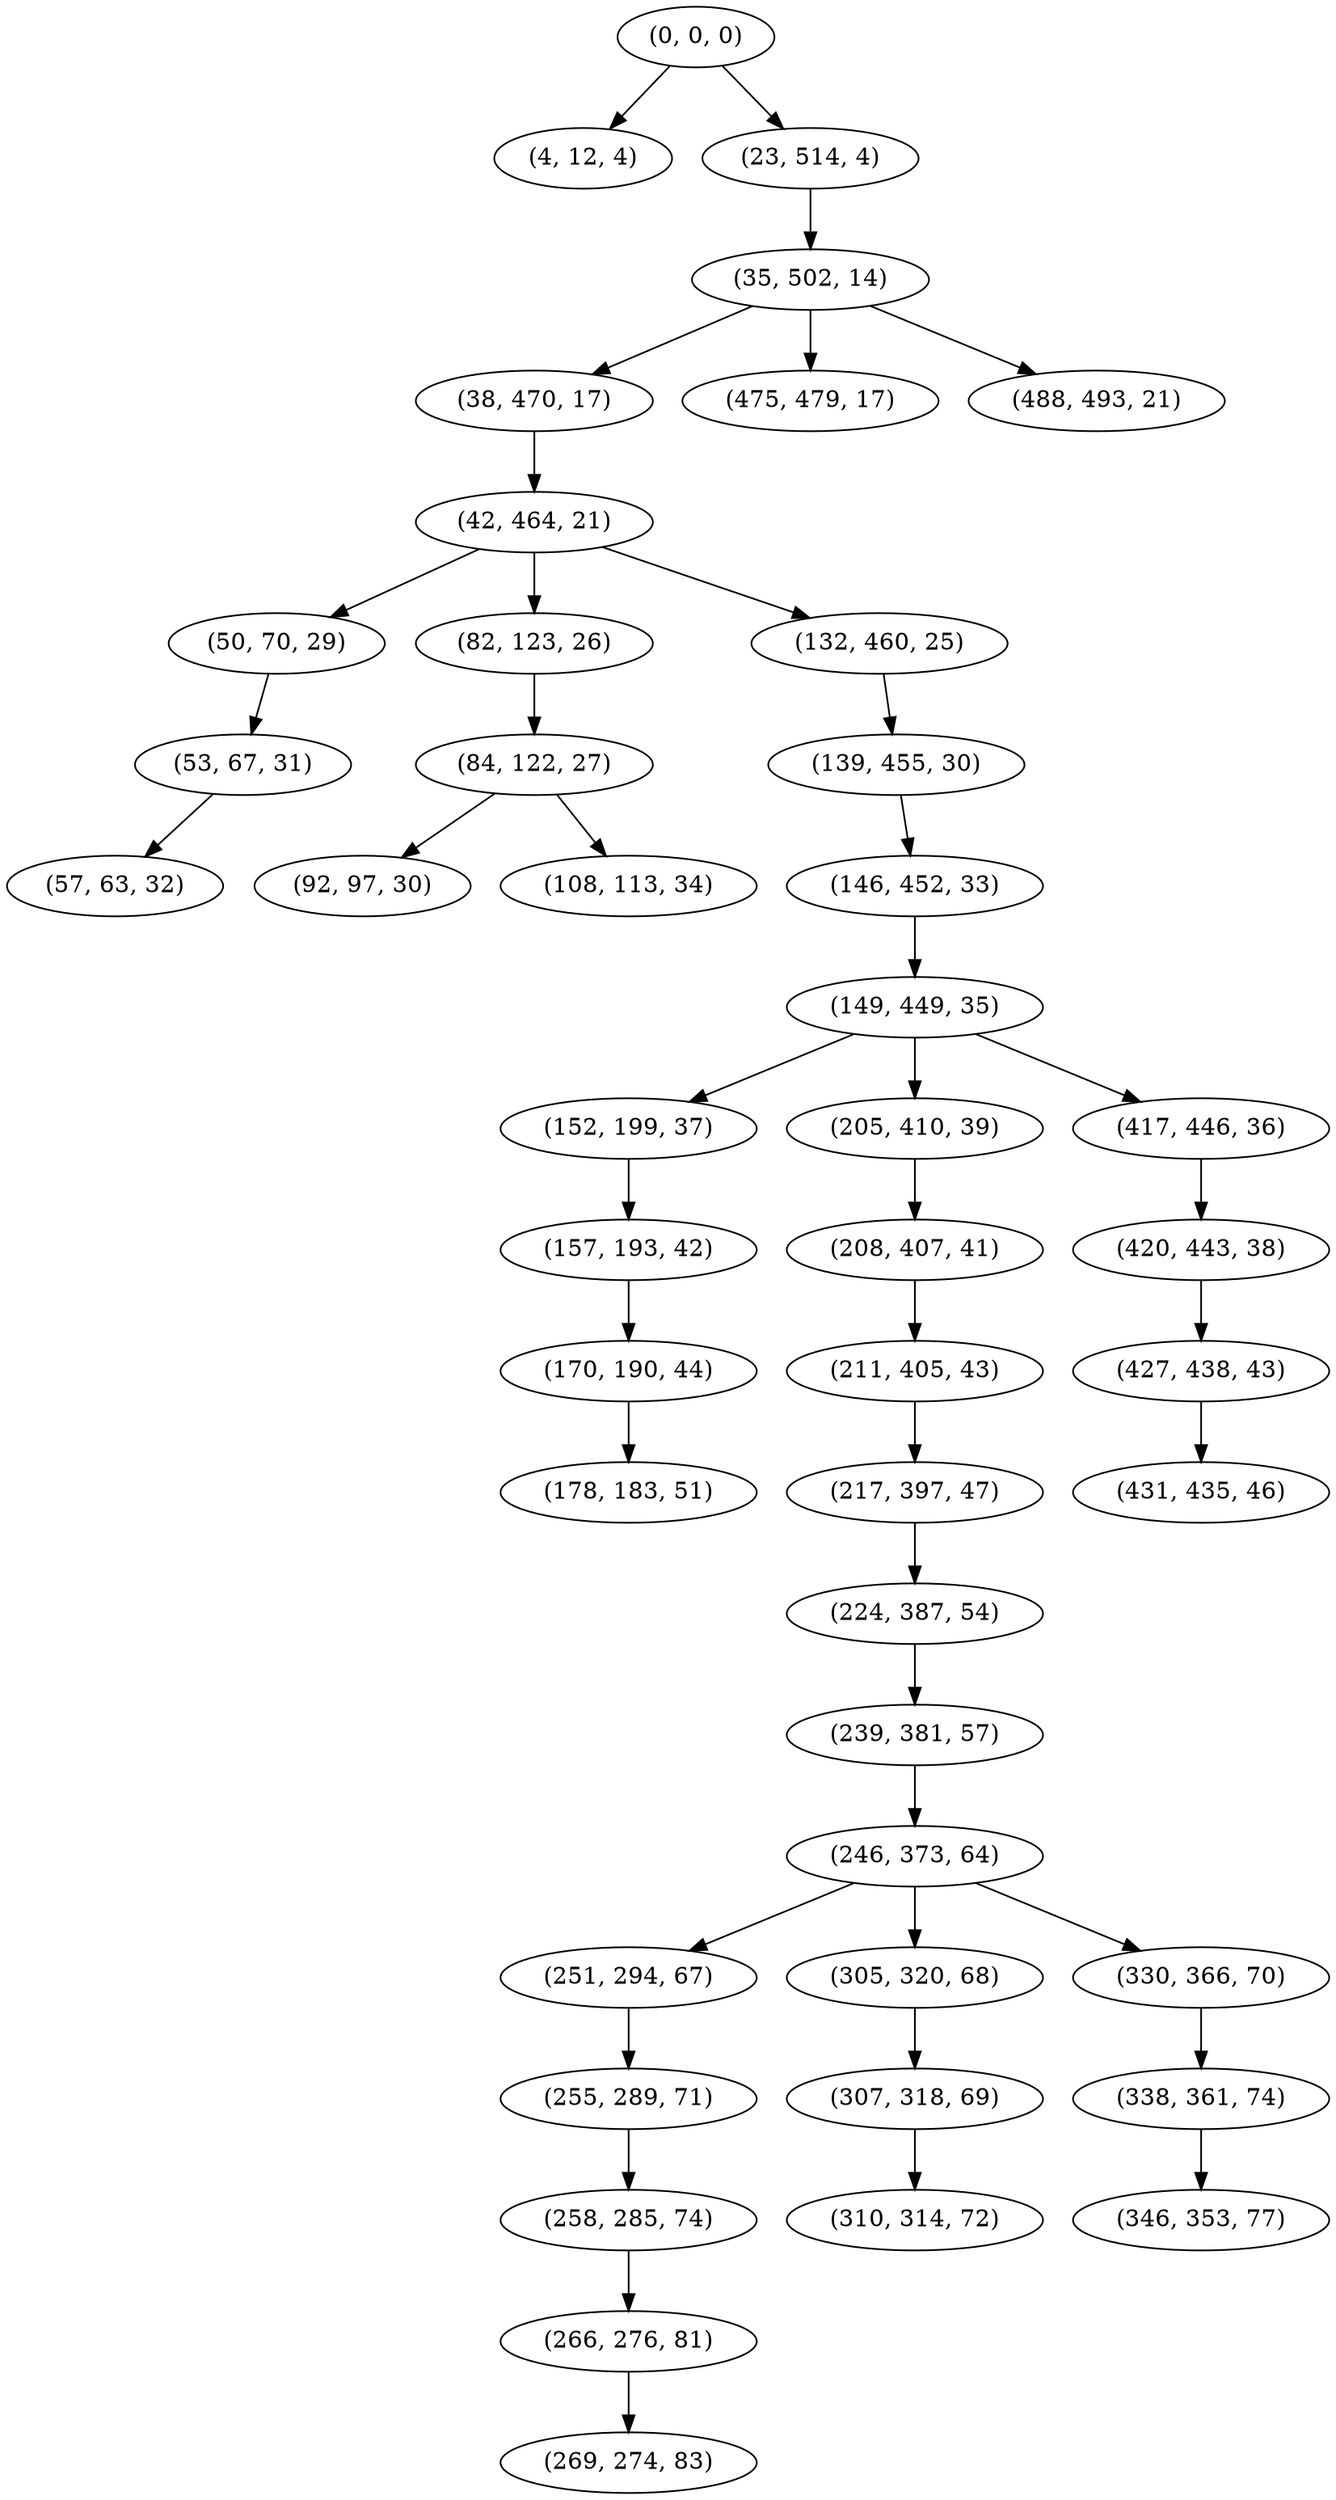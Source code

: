 digraph tree {
    "(0, 0, 0)";
    "(4, 12, 4)";
    "(23, 514, 4)";
    "(35, 502, 14)";
    "(38, 470, 17)";
    "(42, 464, 21)";
    "(50, 70, 29)";
    "(53, 67, 31)";
    "(57, 63, 32)";
    "(82, 123, 26)";
    "(84, 122, 27)";
    "(92, 97, 30)";
    "(108, 113, 34)";
    "(132, 460, 25)";
    "(139, 455, 30)";
    "(146, 452, 33)";
    "(149, 449, 35)";
    "(152, 199, 37)";
    "(157, 193, 42)";
    "(170, 190, 44)";
    "(178, 183, 51)";
    "(205, 410, 39)";
    "(208, 407, 41)";
    "(211, 405, 43)";
    "(217, 397, 47)";
    "(224, 387, 54)";
    "(239, 381, 57)";
    "(246, 373, 64)";
    "(251, 294, 67)";
    "(255, 289, 71)";
    "(258, 285, 74)";
    "(266, 276, 81)";
    "(269, 274, 83)";
    "(305, 320, 68)";
    "(307, 318, 69)";
    "(310, 314, 72)";
    "(330, 366, 70)";
    "(338, 361, 74)";
    "(346, 353, 77)";
    "(417, 446, 36)";
    "(420, 443, 38)";
    "(427, 438, 43)";
    "(431, 435, 46)";
    "(475, 479, 17)";
    "(488, 493, 21)";
    "(0, 0, 0)" -> "(4, 12, 4)";
    "(0, 0, 0)" -> "(23, 514, 4)";
    "(23, 514, 4)" -> "(35, 502, 14)";
    "(35, 502, 14)" -> "(38, 470, 17)";
    "(35, 502, 14)" -> "(475, 479, 17)";
    "(35, 502, 14)" -> "(488, 493, 21)";
    "(38, 470, 17)" -> "(42, 464, 21)";
    "(42, 464, 21)" -> "(50, 70, 29)";
    "(42, 464, 21)" -> "(82, 123, 26)";
    "(42, 464, 21)" -> "(132, 460, 25)";
    "(50, 70, 29)" -> "(53, 67, 31)";
    "(53, 67, 31)" -> "(57, 63, 32)";
    "(82, 123, 26)" -> "(84, 122, 27)";
    "(84, 122, 27)" -> "(92, 97, 30)";
    "(84, 122, 27)" -> "(108, 113, 34)";
    "(132, 460, 25)" -> "(139, 455, 30)";
    "(139, 455, 30)" -> "(146, 452, 33)";
    "(146, 452, 33)" -> "(149, 449, 35)";
    "(149, 449, 35)" -> "(152, 199, 37)";
    "(149, 449, 35)" -> "(205, 410, 39)";
    "(149, 449, 35)" -> "(417, 446, 36)";
    "(152, 199, 37)" -> "(157, 193, 42)";
    "(157, 193, 42)" -> "(170, 190, 44)";
    "(170, 190, 44)" -> "(178, 183, 51)";
    "(205, 410, 39)" -> "(208, 407, 41)";
    "(208, 407, 41)" -> "(211, 405, 43)";
    "(211, 405, 43)" -> "(217, 397, 47)";
    "(217, 397, 47)" -> "(224, 387, 54)";
    "(224, 387, 54)" -> "(239, 381, 57)";
    "(239, 381, 57)" -> "(246, 373, 64)";
    "(246, 373, 64)" -> "(251, 294, 67)";
    "(246, 373, 64)" -> "(305, 320, 68)";
    "(246, 373, 64)" -> "(330, 366, 70)";
    "(251, 294, 67)" -> "(255, 289, 71)";
    "(255, 289, 71)" -> "(258, 285, 74)";
    "(258, 285, 74)" -> "(266, 276, 81)";
    "(266, 276, 81)" -> "(269, 274, 83)";
    "(305, 320, 68)" -> "(307, 318, 69)";
    "(307, 318, 69)" -> "(310, 314, 72)";
    "(330, 366, 70)" -> "(338, 361, 74)";
    "(338, 361, 74)" -> "(346, 353, 77)";
    "(417, 446, 36)" -> "(420, 443, 38)";
    "(420, 443, 38)" -> "(427, 438, 43)";
    "(427, 438, 43)" -> "(431, 435, 46)";
}
